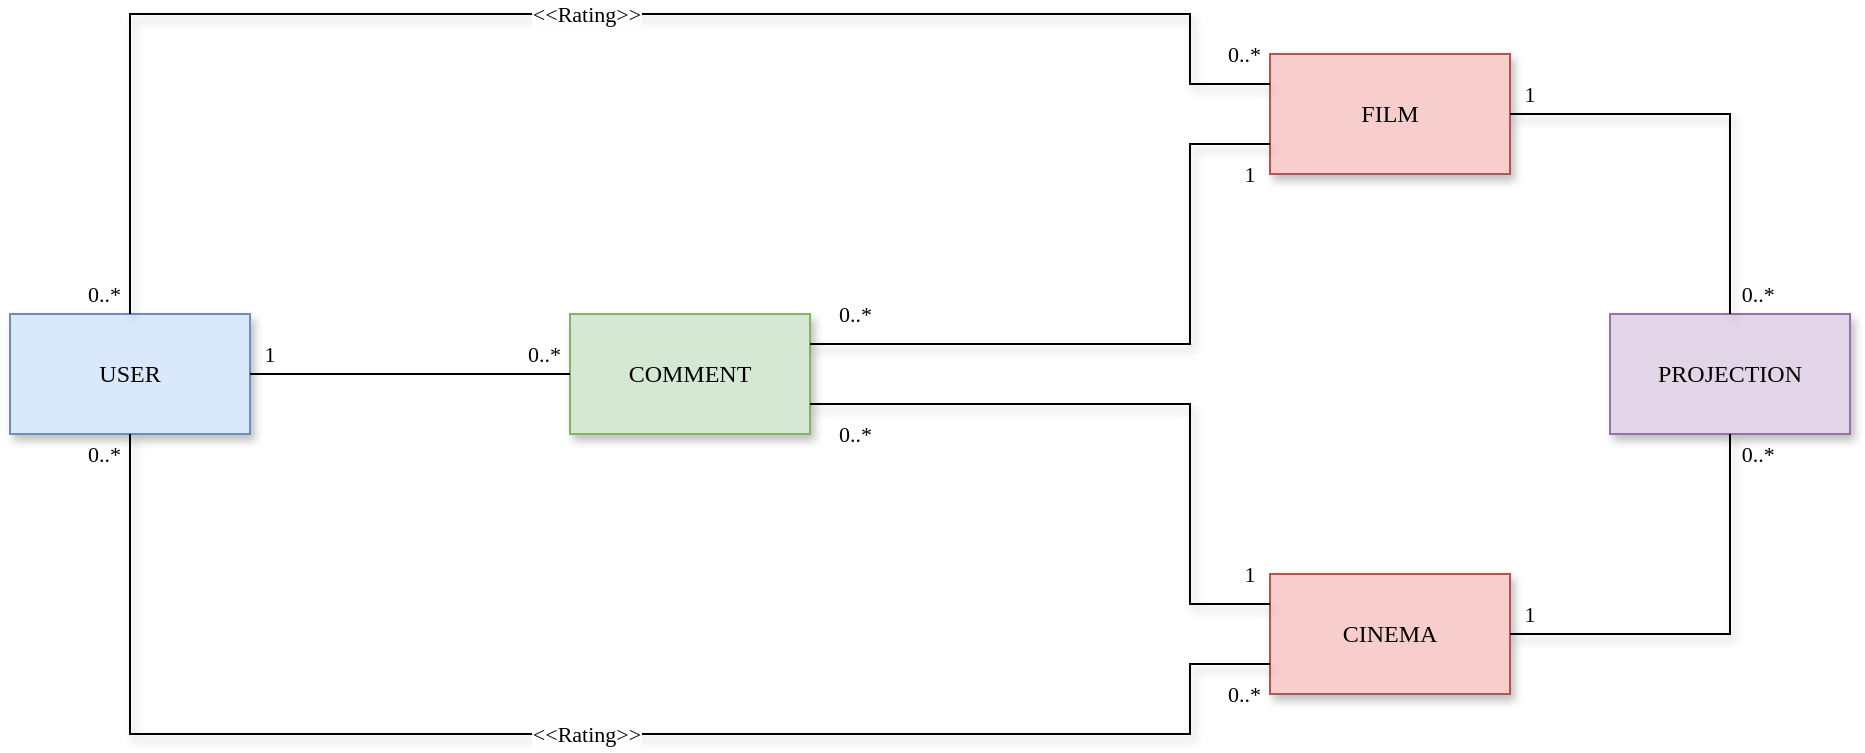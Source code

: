 <mxfile version="12.1.0" type="device" pages="1"><diagram id="608Ov2lQmwU3dZZU8B9C" name="Page-1"><mxGraphModel dx="843" dy="628" grid="1" gridSize="10" guides="1" tooltips="1" connect="1" arrows="1" fold="1" page="0" pageScale="1" pageWidth="827" pageHeight="1169" math="0" shadow="0"><root><mxCell id="0"/><mxCell id="1" parent="0"/><mxCell id="YYY8n4BoUC_cuCKxSQZY-1" value="USER" style="rounded=0;whiteSpace=wrap;html=1;fontFamily=Verdana;shadow=1;fillColor=#dae8fc;strokeColor=#6c8ebf;" parent="1" vertex="1"><mxGeometry y="270" width="120" height="60" as="geometry"/></mxCell><mxCell id="YYY8n4BoUC_cuCKxSQZY-2" value="FILM" style="rounded=0;whiteSpace=wrap;html=1;fontFamily=Verdana;shadow=1;fillColor=#f8cecc;strokeColor=#b85450;" parent="1" vertex="1"><mxGeometry x="630" y="140" width="120" height="60" as="geometry"/></mxCell><mxCell id="YYY8n4BoUC_cuCKxSQZY-3" value="CINEMA" style="rounded=0;whiteSpace=wrap;html=1;fontFamily=Verdana;shadow=1;fillColor=#f8cecc;strokeColor=#b85450;" parent="1" vertex="1"><mxGeometry x="630" y="400" width="120" height="60" as="geometry"/></mxCell><mxCell id="YYY8n4BoUC_cuCKxSQZY-7" value="COMMENT" style="rounded=0;whiteSpace=wrap;html=1;fontFamily=Verdana;shadow=1;fillColor=#d5e8d4;strokeColor=#82b366;" parent="1" vertex="1"><mxGeometry x="280" y="270" width="120" height="60" as="geometry"/></mxCell><mxCell id="YYY8n4BoUC_cuCKxSQZY-19" value="&amp;lt;&amp;lt;Rating&amp;gt;&amp;gt;" style="endArrow=none;html=1;entryX=0.75;entryY=0;entryDx=0;entryDy=0;exitX=0;exitY=0.75;exitDx=0;exitDy=0;fontFamily=Verdana;shadow=1;rounded=0;" parent="1" source="YYY8n4BoUC_cuCKxSQZY-3" target="YYY8n4BoUC_cuCKxSQZY-37" edge="1"><mxGeometry width="50" height="50" relative="1" as="geometry"><mxPoint x="30" y="580" as="sourcePoint"/><mxPoint x="240" y="480" as="targetPoint"/><Array as="points"><mxPoint x="590" y="445"/><mxPoint x="590" y="480"/><mxPoint x="60" y="480"/></Array></mxGeometry></mxCell><mxCell id="YYY8n4BoUC_cuCKxSQZY-24" value="" style="endArrow=none;html=1;entryX=1;entryY=0.75;entryDx=0;entryDy=0;exitX=0;exitY=0.25;exitDx=0;exitDy=0;fontFamily=Verdana;shadow=1;rounded=0;" parent="1" source="YYY8n4BoUC_cuCKxSQZY-3" target="YYY8n4BoUC_cuCKxSQZY-7" edge="1"><mxGeometry width="50" height="50" relative="1" as="geometry"><mxPoint x="480" y="400" as="sourcePoint"/><mxPoint x="550" y="390" as="targetPoint"/><Array as="points"><mxPoint x="590" y="415"/><mxPoint x="590" y="315"/></Array></mxGeometry></mxCell><mxCell id="YYY8n4BoUC_cuCKxSQZY-25" value="" style="endArrow=none;html=1;exitX=0;exitY=0.75;exitDx=0;exitDy=0;fontFamily=Verdana;shadow=1;rounded=0;entryX=1;entryY=0.25;entryDx=0;entryDy=0;" parent="1" source="YYY8n4BoUC_cuCKxSQZY-2" target="YYY8n4BoUC_cuCKxSQZY-7" edge="1"><mxGeometry width="50" height="50" relative="1" as="geometry"><mxPoint x="10" y="580" as="sourcePoint"/><mxPoint x="413" y="210" as="targetPoint"/><Array as="points"><mxPoint x="590" y="185"/><mxPoint x="590" y="285"/></Array></mxGeometry></mxCell><mxCell id="YYY8n4BoUC_cuCKxSQZY-27" value="&amp;lt;&amp;lt;Rating&amp;gt;&amp;gt;" style="endArrow=none;html=1;entryX=0.75;entryY=1;entryDx=0;entryDy=0;exitX=0;exitY=0.25;exitDx=0;exitDy=0;fontFamily=Verdana;shadow=1;rounded=0;" parent="1" source="YYY8n4BoUC_cuCKxSQZY-2" target="YYY8n4BoUC_cuCKxSQZY-44" edge="1"><mxGeometry width="50" height="50" relative="1" as="geometry"><mxPoint x="10" y="580" as="sourcePoint"/><mxPoint x="240" y="120" as="targetPoint"/><Array as="points"><mxPoint x="590" y="155"/><mxPoint x="590" y="120"/><mxPoint x="60" y="120"/></Array></mxGeometry></mxCell><mxCell id="YYY8n4BoUC_cuCKxSQZY-28" value="PROJECTION" style="rounded=0;whiteSpace=wrap;html=1;fontFamily=Verdana;shadow=1;fillColor=#e1d5e7;strokeColor=#9673a6;" parent="1" vertex="1"><mxGeometry x="800" y="270" width="120" height="60" as="geometry"/></mxCell><mxCell id="YYY8n4BoUC_cuCKxSQZY-32" value="" style="endArrow=none;html=1;entryX=1;entryY=0.5;entryDx=0;entryDy=0;exitX=0.25;exitY=0;exitDx=0;exitDy=0;fontFamily=Verdana;shadow=1;rounded=0;" parent="1" source="YYY8n4BoUC_cuCKxSQZY-79" target="YYY8n4BoUC_cuCKxSQZY-3" edge="1"><mxGeometry width="50" height="50" relative="1" as="geometry"><mxPoint x="820" y="430" as="sourcePoint"/><mxPoint x="50" y="530" as="targetPoint"/><Array as="points"><mxPoint x="860" y="430"/></Array></mxGeometry></mxCell><mxCell id="YYY8n4BoUC_cuCKxSQZY-35" value="" style="endArrow=none;html=1;entryX=1;entryY=0.5;entryDx=0;entryDy=0;exitX=0.25;exitY=1;exitDx=0;exitDy=0;fontFamily=Verdana;shadow=1;rounded=0;" parent="1" source="YYY8n4BoUC_cuCKxSQZY-74" target="YYY8n4BoUC_cuCKxSQZY-2" edge="1"><mxGeometry width="50" height="50" relative="1" as="geometry"><mxPoint x="820" y="170" as="sourcePoint"/><mxPoint x="760" y="440" as="targetPoint"/><Array as="points"><mxPoint x="860" y="170"/></Array></mxGeometry></mxCell><mxCell id="YYY8n4BoUC_cuCKxSQZY-37" value="0..*&amp;nbsp;&amp;nbsp;" style="text;html=1;strokeColor=none;fillColor=none;align=center;verticalAlign=middle;whiteSpace=wrap;rounded=0;shadow=1;fontFamily=Verdana;fontSize=11;" parent="1" vertex="1"><mxGeometry x="30" y="330" width="40" height="20" as="geometry"/></mxCell><mxCell id="YYY8n4BoUC_cuCKxSQZY-44" value="0..*&amp;nbsp;&amp;nbsp;" style="text;html=1;strokeColor=none;fillColor=none;align=center;verticalAlign=middle;whiteSpace=wrap;rounded=0;shadow=1;fontFamily=Verdana;fontSize=11;" parent="1" vertex="1"><mxGeometry x="30" y="250" width="40" height="20" as="geometry"/></mxCell><mxCell id="YYY8n4BoUC_cuCKxSQZY-52" value="0..*&amp;nbsp;&amp;nbsp;" style="text;html=1;strokeColor=none;fillColor=none;align=center;verticalAlign=middle;whiteSpace=wrap;rounded=0;shadow=1;fontFamily=Verdana;fontSize=11;" parent="1" vertex="1"><mxGeometry x="250" y="280" width="40" height="20" as="geometry"/></mxCell><mxCell id="YYY8n4BoUC_cuCKxSQZY-56" value="1" style="text;html=1;strokeColor=none;fillColor=none;align=center;verticalAlign=middle;whiteSpace=wrap;rounded=0;shadow=1;fontFamily=Verdana;fontSize=11;" parent="1" vertex="1"><mxGeometry x="110" y="280" width="40" height="20" as="geometry"/></mxCell><mxCell id="YYY8n4BoUC_cuCKxSQZY-58" value="1" style="text;html=1;strokeColor=none;fillColor=none;align=center;verticalAlign=middle;whiteSpace=wrap;rounded=0;shadow=1;fontFamily=Verdana;fontSize=11;" parent="1" vertex="1"><mxGeometry x="600" y="390" width="40" height="20" as="geometry"/></mxCell><mxCell id="YYY8n4BoUC_cuCKxSQZY-59" value="0..*&amp;nbsp;&amp;nbsp;" style="text;html=1;strokeColor=none;fillColor=none;align=center;verticalAlign=middle;whiteSpace=wrap;rounded=0;shadow=1;fontFamily=Verdana;fontSize=11;" parent="1" vertex="1"><mxGeometry x="600" y="450" width="40" height="20" as="geometry"/></mxCell><mxCell id="YYY8n4BoUC_cuCKxSQZY-60" value="1" style="text;html=1;strokeColor=none;fillColor=none;align=center;verticalAlign=middle;whiteSpace=wrap;rounded=0;shadow=1;fontFamily=Verdana;fontSize=11;" parent="1" vertex="1"><mxGeometry x="740" y="150" width="40" height="20" as="geometry"/></mxCell><mxCell id="YYY8n4BoUC_cuCKxSQZY-61" value="0..*&amp;nbsp;&amp;nbsp;" style="text;html=1;strokeColor=none;fillColor=none;align=center;verticalAlign=middle;whiteSpace=wrap;rounded=0;shadow=1;fontFamily=Verdana;fontSize=11;" parent="1" vertex="1"><mxGeometry x="600" y="130" width="40" height="20" as="geometry"/></mxCell><mxCell id="YYY8n4BoUC_cuCKxSQZY-67" value="&amp;nbsp; 0..*" style="text;html=1;strokeColor=none;fillColor=none;align=center;verticalAlign=middle;whiteSpace=wrap;rounded=0;shadow=1;fontFamily=Verdana;fontSize=11;" parent="1" vertex="1"><mxGeometry x="400" y="260" width="40" height="20" as="geometry"/></mxCell><mxCell id="YYY8n4BoUC_cuCKxSQZY-69" value="&amp;nbsp; 0..*" style="text;html=1;strokeColor=none;fillColor=none;align=center;verticalAlign=middle;whiteSpace=wrap;rounded=0;shadow=1;fontFamily=Verdana;fontSize=11;" parent="1" vertex="1"><mxGeometry x="400" y="320" width="40" height="20" as="geometry"/></mxCell><mxCell id="YYY8n4BoUC_cuCKxSQZY-72" value="1" style="text;html=1;strokeColor=none;fillColor=none;align=center;verticalAlign=middle;whiteSpace=wrap;rounded=0;shadow=1;fontFamily=Verdana;fontSize=11;" parent="1" vertex="1"><mxGeometry x="600" y="190" width="40" height="20" as="geometry"/></mxCell><mxCell id="YYY8n4BoUC_cuCKxSQZY-74" value="&amp;nbsp; &amp;nbsp;0..*" style="text;html=1;strokeColor=none;fillColor=none;align=center;verticalAlign=middle;whiteSpace=wrap;rounded=0;shadow=1;fontFamily=Verdana;fontSize=11;" parent="1" vertex="1"><mxGeometry x="850" y="250" width="40" height="20" as="geometry"/></mxCell><mxCell id="YYY8n4BoUC_cuCKxSQZY-76" value="1" style="text;html=1;strokeColor=none;fillColor=none;align=center;verticalAlign=middle;whiteSpace=wrap;rounded=0;shadow=1;fontFamily=Verdana;fontSize=11;" parent="1" vertex="1"><mxGeometry x="740" y="410" width="40" height="20" as="geometry"/></mxCell><mxCell id="YYY8n4BoUC_cuCKxSQZY-79" value="&amp;nbsp; &amp;nbsp;0..*" style="text;html=1;strokeColor=none;fillColor=none;align=center;verticalAlign=middle;whiteSpace=wrap;rounded=0;shadow=1;fontFamily=Verdana;fontSize=11;" parent="1" vertex="1"><mxGeometry x="850" y="330" width="40" height="20" as="geometry"/></mxCell><mxCell id="AubvK6cV28XAXgnvStI_-5" value="" style="endArrow=none;html=1;entryX=1;entryY=0.5;entryDx=0;entryDy=0;exitX=0;exitY=0.5;exitDx=0;exitDy=0;" parent="1" source="YYY8n4BoUC_cuCKxSQZY-7" target="YYY8n4BoUC_cuCKxSQZY-1" edge="1"><mxGeometry width="50" height="50" relative="1" as="geometry"><mxPoint y="560" as="sourcePoint"/><mxPoint x="50" y="510" as="targetPoint"/></mxGeometry></mxCell></root></mxGraphModel></diagram></mxfile>